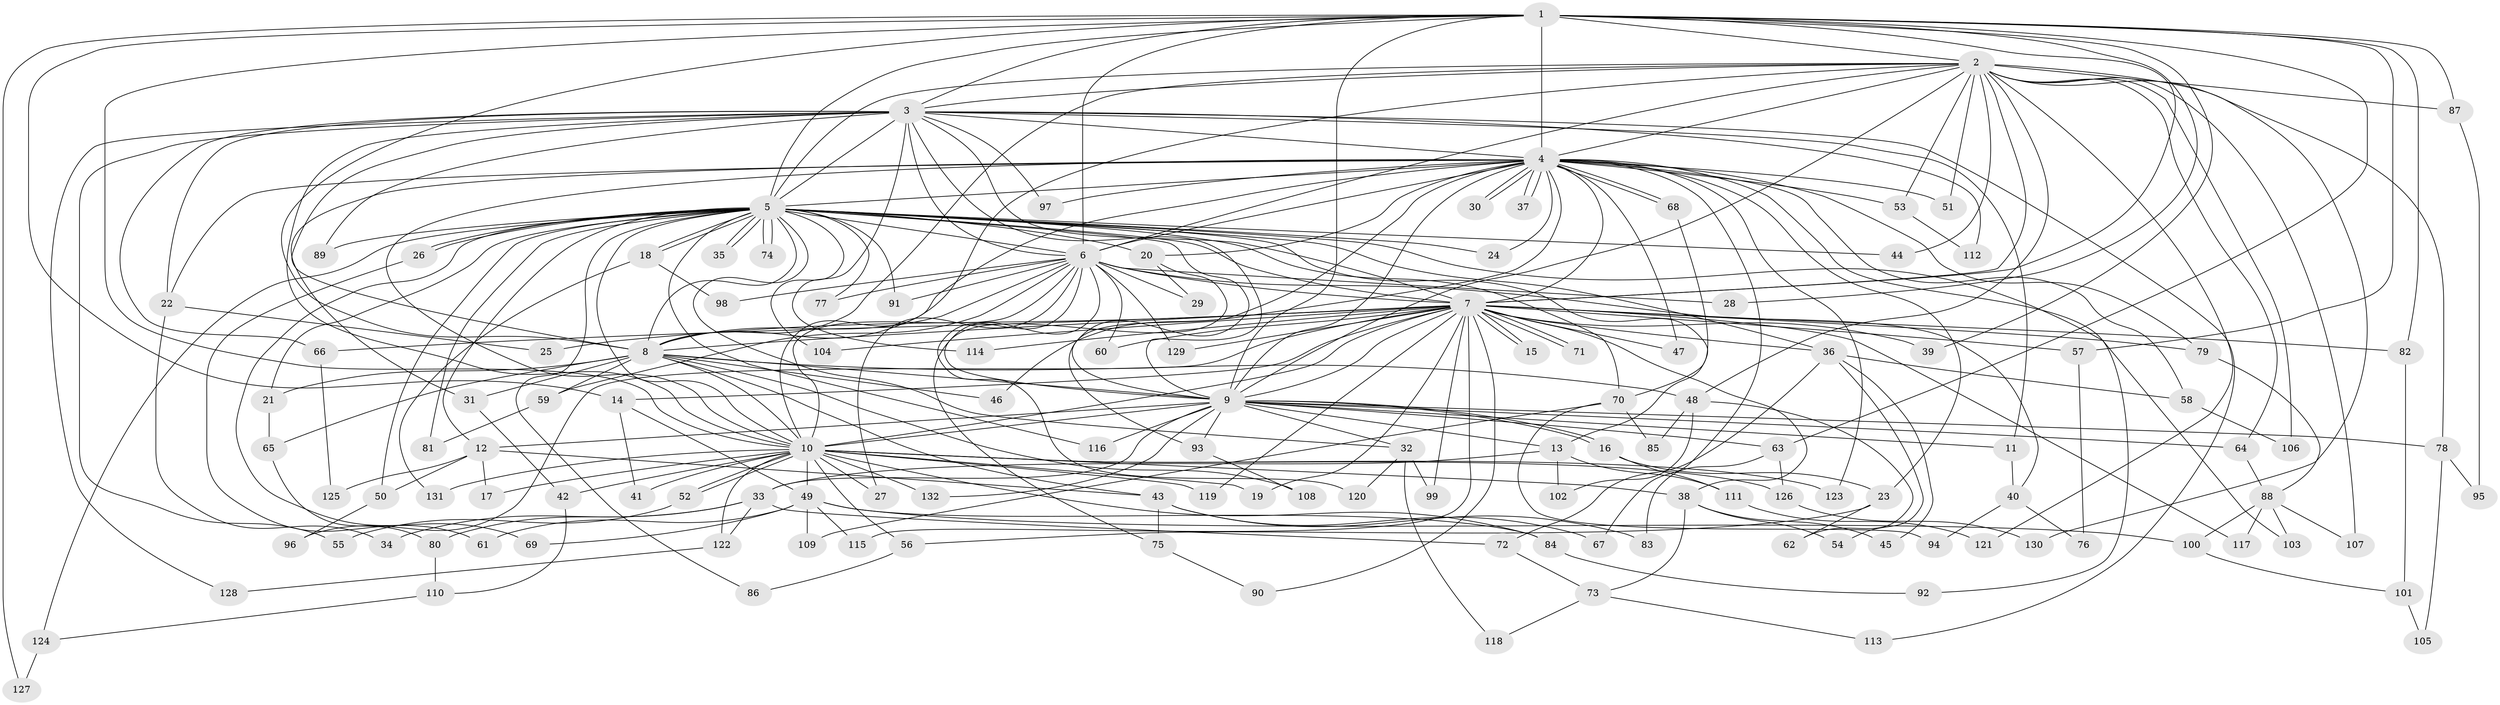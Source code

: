 // Generated by graph-tools (version 1.1) at 2025/14/03/09/25 04:14:01]
// undirected, 132 vertices, 289 edges
graph export_dot {
graph [start="1"]
  node [color=gray90,style=filled];
  1;
  2;
  3;
  4;
  5;
  6;
  7;
  8;
  9;
  10;
  11;
  12;
  13;
  14;
  15;
  16;
  17;
  18;
  19;
  20;
  21;
  22;
  23;
  24;
  25;
  26;
  27;
  28;
  29;
  30;
  31;
  32;
  33;
  34;
  35;
  36;
  37;
  38;
  39;
  40;
  41;
  42;
  43;
  44;
  45;
  46;
  47;
  48;
  49;
  50;
  51;
  52;
  53;
  54;
  55;
  56;
  57;
  58;
  59;
  60;
  61;
  62;
  63;
  64;
  65;
  66;
  67;
  68;
  69;
  70;
  71;
  72;
  73;
  74;
  75;
  76;
  77;
  78;
  79;
  80;
  81;
  82;
  83;
  84;
  85;
  86;
  87;
  88;
  89;
  90;
  91;
  92;
  93;
  94;
  95;
  96;
  97;
  98;
  99;
  100;
  101;
  102;
  103;
  104;
  105;
  106;
  107;
  108;
  109;
  110;
  111;
  112;
  113;
  114;
  115;
  116;
  117;
  118;
  119;
  120;
  121;
  122;
  123;
  124;
  125;
  126;
  127;
  128;
  129;
  130;
  131;
  132;
  1 -- 2;
  1 -- 3;
  1 -- 4;
  1 -- 5;
  1 -- 6;
  1 -- 7;
  1 -- 8;
  1 -- 9;
  1 -- 10;
  1 -- 14;
  1 -- 28;
  1 -- 39;
  1 -- 57;
  1 -- 63;
  1 -- 82;
  1 -- 87;
  1 -- 127;
  2 -- 3;
  2 -- 4;
  2 -- 5;
  2 -- 6;
  2 -- 7;
  2 -- 8;
  2 -- 9;
  2 -- 10;
  2 -- 44;
  2 -- 48;
  2 -- 51;
  2 -- 53;
  2 -- 64;
  2 -- 78;
  2 -- 87;
  2 -- 106;
  2 -- 107;
  2 -- 121;
  2 -- 130;
  3 -- 4;
  3 -- 5;
  3 -- 6;
  3 -- 7;
  3 -- 8;
  3 -- 9;
  3 -- 10;
  3 -- 11;
  3 -- 22;
  3 -- 55;
  3 -- 66;
  3 -- 89;
  3 -- 97;
  3 -- 112;
  3 -- 113;
  3 -- 114;
  3 -- 128;
  4 -- 5;
  4 -- 6;
  4 -- 7;
  4 -- 8;
  4 -- 9;
  4 -- 10;
  4 -- 20;
  4 -- 22;
  4 -- 23;
  4 -- 24;
  4 -- 30;
  4 -- 30;
  4 -- 31;
  4 -- 37;
  4 -- 37;
  4 -- 46;
  4 -- 47;
  4 -- 51;
  4 -- 53;
  4 -- 58;
  4 -- 67;
  4 -- 68;
  4 -- 68;
  4 -- 79;
  4 -- 92;
  4 -- 93;
  4 -- 97;
  4 -- 123;
  5 -- 6;
  5 -- 7;
  5 -- 8;
  5 -- 9;
  5 -- 10;
  5 -- 12;
  5 -- 13;
  5 -- 18;
  5 -- 18;
  5 -- 20;
  5 -- 21;
  5 -- 24;
  5 -- 26;
  5 -- 26;
  5 -- 32;
  5 -- 35;
  5 -- 35;
  5 -- 36;
  5 -- 44;
  5 -- 50;
  5 -- 69;
  5 -- 70;
  5 -- 74;
  5 -- 74;
  5 -- 77;
  5 -- 81;
  5 -- 86;
  5 -- 89;
  5 -- 91;
  5 -- 103;
  5 -- 104;
  5 -- 116;
  5 -- 124;
  6 -- 7;
  6 -- 8;
  6 -- 9;
  6 -- 10;
  6 -- 27;
  6 -- 28;
  6 -- 29;
  6 -- 40;
  6 -- 59;
  6 -- 60;
  6 -- 77;
  6 -- 91;
  6 -- 98;
  6 -- 120;
  6 -- 129;
  7 -- 8;
  7 -- 9;
  7 -- 10;
  7 -- 14;
  7 -- 15;
  7 -- 15;
  7 -- 19;
  7 -- 25;
  7 -- 36;
  7 -- 38;
  7 -- 39;
  7 -- 47;
  7 -- 57;
  7 -- 60;
  7 -- 66;
  7 -- 71;
  7 -- 71;
  7 -- 79;
  7 -- 82;
  7 -- 90;
  7 -- 96;
  7 -- 99;
  7 -- 104;
  7 -- 114;
  7 -- 115;
  7 -- 117;
  7 -- 119;
  7 -- 129;
  8 -- 9;
  8 -- 10;
  8 -- 21;
  8 -- 31;
  8 -- 43;
  8 -- 46;
  8 -- 48;
  8 -- 59;
  8 -- 65;
  8 -- 108;
  9 -- 10;
  9 -- 11;
  9 -- 12;
  9 -- 13;
  9 -- 16;
  9 -- 16;
  9 -- 32;
  9 -- 33;
  9 -- 63;
  9 -- 64;
  9 -- 78;
  9 -- 93;
  9 -- 116;
  9 -- 132;
  10 -- 17;
  10 -- 19;
  10 -- 27;
  10 -- 38;
  10 -- 41;
  10 -- 42;
  10 -- 49;
  10 -- 52;
  10 -- 52;
  10 -- 56;
  10 -- 84;
  10 -- 119;
  10 -- 122;
  10 -- 123;
  10 -- 126;
  10 -- 131;
  10 -- 132;
  11 -- 40;
  12 -- 17;
  12 -- 43;
  12 -- 50;
  12 -- 125;
  13 -- 33;
  13 -- 102;
  13 -- 111;
  14 -- 41;
  14 -- 49;
  16 -- 23;
  16 -- 111;
  18 -- 98;
  18 -- 131;
  20 -- 29;
  20 -- 75;
  21 -- 65;
  22 -- 25;
  22 -- 34;
  23 -- 56;
  23 -- 62;
  26 -- 61;
  31 -- 42;
  32 -- 99;
  32 -- 118;
  32 -- 120;
  33 -- 34;
  33 -- 72;
  33 -- 80;
  33 -- 122;
  36 -- 45;
  36 -- 54;
  36 -- 58;
  36 -- 72;
  38 -- 45;
  38 -- 54;
  38 -- 73;
  40 -- 76;
  40 -- 94;
  42 -- 110;
  43 -- 67;
  43 -- 75;
  43 -- 83;
  48 -- 62;
  48 -- 85;
  48 -- 102;
  49 -- 61;
  49 -- 69;
  49 -- 84;
  49 -- 100;
  49 -- 109;
  49 -- 115;
  50 -- 96;
  52 -- 55;
  53 -- 112;
  56 -- 86;
  57 -- 76;
  58 -- 106;
  59 -- 81;
  63 -- 83;
  63 -- 126;
  64 -- 88;
  65 -- 80;
  66 -- 125;
  68 -- 70;
  70 -- 85;
  70 -- 94;
  70 -- 109;
  72 -- 73;
  73 -- 113;
  73 -- 118;
  75 -- 90;
  78 -- 95;
  78 -- 105;
  79 -- 88;
  80 -- 110;
  82 -- 101;
  84 -- 92;
  87 -- 95;
  88 -- 100;
  88 -- 103;
  88 -- 107;
  88 -- 117;
  93 -- 108;
  100 -- 101;
  101 -- 105;
  110 -- 124;
  111 -- 121;
  122 -- 128;
  124 -- 127;
  126 -- 130;
}
